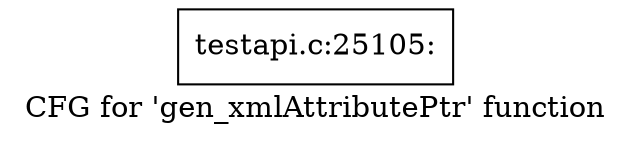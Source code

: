 digraph "CFG for 'gen_xmlAttributePtr' function" {
	label="CFG for 'gen_xmlAttributePtr' function";

	Node0x4e6d190 [shape=record,label="{testapi.c:25105:}"];
}
